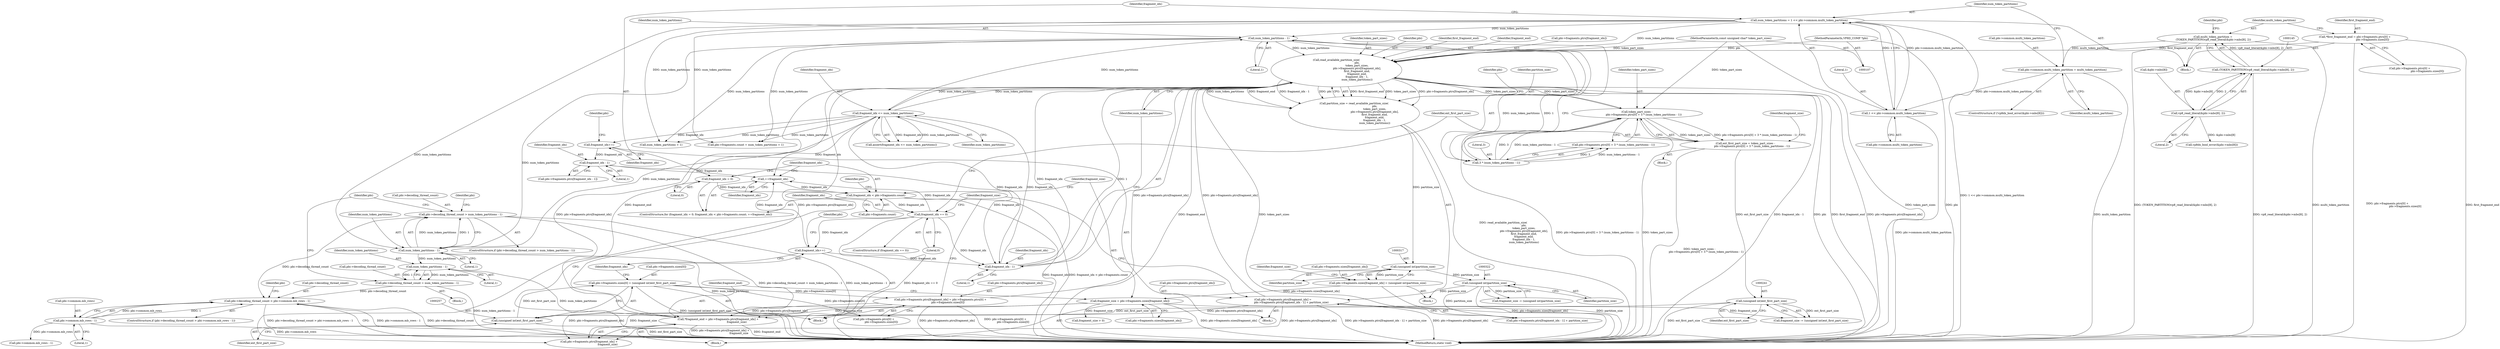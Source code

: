 digraph "0_Android_6886e8e0a9db2dbad723dc37a548233e004b33bc@API" {
"1000429" [label="(Call,pbi->decoding_thread_count > pbi->common.mb_rows - 1)"];
"1000413" [label="(Call,pbi->decoding_thread_count > num_token_partitions - 1)"];
"1000417" [label="(Call,num_token_partitions - 1)"];
"1000235" [label="(Call,num_token_partitions - 1)"];
"1000170" [label="(Call,num_token_partitions = 1 << pbi->common.multi_token_partition)"];
"1000172" [label="(Call,1 << pbi->common.multi_token_partition)"];
"1000163" [label="(Call,pbi->common.multi_token_partition = multi_token_partition)"];
"1000142" [label="(Call,multi_token_partition =\n (TOKEN_PARTITION)vp8_read_literal(&pbi->mbc[8], 2))"];
"1000144" [label="(Call,(TOKEN_PARTITION)vp8_read_literal(&pbi->mbc[8], 2))"];
"1000146" [label="(Call,vp8_read_literal(&pbi->mbc[8], 2))"];
"1000325" [label="(Call,fragment_idx <= num_token_partitions)"];
"1000304" [label="(Call,fragment_idx - 1)"];
"1000259" [label="(Call,fragment_idx++)"];
"1000216" [label="(Call,fragment_idx == 0)"];
"1000183" [label="(Call,fragment_idx < pbi->fragments.count)"];
"1000180" [label="(Call,fragment_idx = 0)"];
"1000190" [label="(Call,++fragment_idx)"];
"1000350" [label="(Call,fragment_idx - 1)"];
"1000333" [label="(Call,fragment_idx++)"];
"1000292" [label="(Call,read_available_partition_size(\n                                                 pbi,\n                                                 token_part_sizes,\n                                                 pbi->fragments.ptrs[fragment_idx],\n                                                 first_fragment_end,\n                                                 fragment_end,\n                                                 fragment_idx - 1,\n                                                 num_token_partitions))"];
"1000108" [label="(MethodParameterIn,VP8D_COMP *pbi)"];
"1000223" [label="(Call,token_part_sizes -\n                pbi->fragments.ptrs[0] + 3 * (num_token_partitions - 1))"];
"1000109" [label="(MethodParameterIn,const unsigned char* token_part_sizes)"];
"1000233" [label="(Call,3 * (num_token_partitions - 1))"];
"1000335" [label="(Call,pbi->fragments.ptrs[fragment_idx] =\n                    pbi->fragments.ptrs[fragment_idx - 1] + partition_size)"];
"1000321" [label="(Call,(unsigned int)partition_size)"];
"1000316" [label="(Call,(unsigned int)partition_size)"];
"1000290" [label="(Call,partition_size = read_available_partition_size(\n                                                 pbi,\n                                                 token_part_sizes,\n                                                 pbi->fragments.ptrs[fragment_idx],\n                                                 first_fragment_end,\n                                                 fragment_end,\n                                                 fragment_idx - 1,\n                                                 num_token_partitions))"];
"1000261" [label="(Call,pbi->fragments.ptrs[fragment_idx] = pbi->fragments.ptrs[0] +\n                  pbi->fragments.sizes[0])"];
"1000248" [label="(Call,pbi->fragments.sizes[0] = (unsigned int)ext_first_part_size)"];
"1000256" [label="(Call,(unsigned int)ext_first_part_size)"];
"1000240" [label="(Call,(unsigned int)ext_first_part_size)"];
"1000221" [label="(Call,ext_first_part_size = token_part_sizes -\n                pbi->fragments.ptrs[0] + 3 * (num_token_partitions - 1))"];
"1000124" [label="(Call,*first_fragment_end = pbi->fragments.ptrs[0] +\n                                          pbi->fragments.sizes[0])"];
"1000204" [label="(Call,*fragment_end = pbi->fragments.ptrs[fragment_idx] +\n                                            fragment_size)"];
"1000194" [label="(Call,fragment_size = pbi->fragments.sizes[fragment_idx])"];
"1000308" [label="(Call,pbi->fragments.sizes[fragment_idx] = (unsigned int)partition_size)"];
"1000421" [label="(Call,pbi->decoding_thread_count = num_token_partitions - 1)"];
"1000425" [label="(Call,num_token_partitions - 1)"];
"1000433" [label="(Call,pbi->common.mb_rows - 1)"];
"1000334" [label="(Identifier,fragment_idx)"];
"1000354" [label="(Call,pbi->fragments.count = num_token_partitions + 1)"];
"1000195" [label="(Identifier,fragment_size)"];
"1000249" [label="(Call,pbi->fragments.sizes[0])"];
"1000180" [label="(Call,fragment_idx = 0)"];
"1000142" [label="(Call,multi_token_partition =\n (TOKEN_PARTITION)vp8_read_literal(&pbi->mbc[8], 2))"];
"1000452" [label="(MethodReturn,static void)"];
"1000153" [label="(Literal,2)"];
"1000235" [label="(Call,num_token_partitions - 1)"];
"1000258" [label="(Identifier,ext_first_part_size)"];
"1000422" [label="(Call,pbi->decoding_thread_count)"];
"1000216" [label="(Call,fragment_idx == 0)"];
"1000351" [label="(Identifier,fragment_idx)"];
"1000239" [label="(Identifier,fragment_size)"];
"1000192" [label="(Block,)"];
"1000169" [label="(Identifier,multi_token_partition)"];
"1000439" [label="(Literal,1)"];
"1000413" [label="(Call,pbi->decoding_thread_count > num_token_partitions - 1)"];
"1000427" [label="(Literal,1)"];
"1000318" [label="(Identifier,partition_size)"];
"1000236" [label="(Identifier,num_token_partitions)"];
"1000217" [label="(Identifier,fragment_idx)"];
"1000181" [label="(Identifier,fragment_idx)"];
"1000302" [label="(Identifier,first_fragment_end)"];
"1000335" [label="(Call,pbi->fragments.ptrs[fragment_idx] =\n                    pbi->fragments.ptrs[fragment_idx - 1] + partition_size)"];
"1000182" [label="(Literal,0)"];
"1000194" [label="(Call,fragment_size = pbi->fragments.sizes[fragment_idx])"];
"1000350" [label="(Call,fragment_idx - 1)"];
"1000320" [label="(Identifier,fragment_size)"];
"1000259" [label="(Call,fragment_idx++)"];
"1000344" [label="(Call,pbi->fragments.ptrs[fragment_idx - 1])"];
"1000445" [label="(Call,pbi->common.mb_rows - 1)"];
"1000183" [label="(Call,fragment_idx < pbi->fragments.count)"];
"1000417" [label="(Call,num_token_partitions - 1)"];
"1000156" [label="(Call,vp8dx_bool_error(&pbi->mbc[8]))"];
"1000108" [label="(MethodParameterIn,VP8D_COMP *pbi)"];
"1000242" [label="(Identifier,ext_first_part_size)"];
"1000163" [label="(Call,pbi->common.multi_token_partition = multi_token_partition)"];
"1000265" [label="(Identifier,pbi)"];
"1000261" [label="(Call,pbi->fragments.ptrs[fragment_idx] = pbi->fragments.ptrs[0] +\n                  pbi->fragments.sizes[0])"];
"1000325" [label="(Call,fragment_idx <= num_token_partitions)"];
"1000312" [label="(Identifier,pbi)"];
"1000233" [label="(Call,3 * (num_token_partitions - 1))"];
"1000219" [label="(Block,)"];
"1000147" [label="(Call,&pbi->mbc[8])"];
"1000240" [label="(Call,(unsigned int)ext_first_part_size)"];
"1000185" [label="(Call,pbi->fragments.count)"];
"1000222" [label="(Identifier,ext_first_part_size)"];
"1000260" [label="(Identifier,fragment_idx)"];
"1000431" [label="(Identifier,pbi)"];
"1000305" [label="(Identifier,fragment_idx)"];
"1000324" [label="(Call,assert(fragment_idx <= num_token_partitions))"];
"1000238" [label="(Call,fragment_size -= (unsigned int)ext_first_part_size)"];
"1000126" [label="(Call,pbi->fragments.ptrs[0] +\n                                          pbi->fragments.sizes[0])"];
"1000303" [label="(Identifier,fragment_end)"];
"1000204" [label="(Call,*fragment_end = pbi->fragments.ptrs[fragment_idx] +\n                                            fragment_size)"];
"1000285" [label="(Call,fragment_size > 0)"];
"1000430" [label="(Call,pbi->decoding_thread_count)"];
"1000295" [label="(Call,pbi->fragments.ptrs[fragment_idx])"];
"1000191" [label="(Identifier,fragment_idx)"];
"1000234" [label="(Literal,3)"];
"1000269" [label="(Call,pbi->fragments.ptrs[0] +\n                  pbi->fragments.sizes[0])"];
"1000171" [label="(Identifier,num_token_partitions)"];
"1000256" [label="(Call,(unsigned int)ext_first_part_size)"];
"1000352" [label="(Literal,1)"];
"1000143" [label="(Identifier,multi_token_partition)"];
"1000262" [label="(Call,pbi->fragments.ptrs[fragment_idx])"];
"1000426" [label="(Identifier,num_token_partitions)"];
"1000327" [label="(Identifier,num_token_partitions)"];
"1000336" [label="(Call,pbi->fragments.ptrs[fragment_idx])"];
"1000154" [label="(ControlStructure,if (!vp8dx_bool_error(&pbi->mbc[8])))"];
"1000237" [label="(Literal,1)"];
"1000323" [label="(Identifier,partition_size)"];
"1000110" [label="(Block,)"];
"1000443" [label="(Identifier,pbi)"];
"1000412" [label="(ControlStructure,if (pbi->decoding_thread_count > num_token_partitions - 1))"];
"1000173" [label="(Literal,1)"];
"1000170" [label="(Call,num_token_partitions = 1 << pbi->common.multi_token_partition)"];
"1000223" [label="(Call,token_part_sizes -\n                pbi->fragments.ptrs[0] + 3 * (num_token_partitions - 1))"];
"1000308" [label="(Call,pbi->fragments.sizes[fragment_idx] = (unsigned int)partition_size)"];
"1000421" [label="(Call,pbi->decoding_thread_count = num_token_partitions - 1)"];
"1000206" [label="(Call,pbi->fragments.ptrs[fragment_idx] +\n                                            fragment_size)"];
"1000164" [label="(Call,pbi->common.multi_token_partition)"];
"1000357" [label="(Identifier,pbi)"];
"1000309" [label="(Call,pbi->fragments.sizes[fragment_idx])"];
"1000425" [label="(Call,num_token_partitions - 1)"];
"1000339" [label="(Identifier,pbi)"];
"1000326" [label="(Identifier,fragment_idx)"];
"1000414" [label="(Call,pbi->decoding_thread_count)"];
"1000433" [label="(Call,pbi->common.mb_rows - 1)"];
"1000196" [label="(Call,pbi->fragments.sizes[fragment_idx])"];
"1000333" [label="(Call,fragment_idx++)"];
"1000304" [label="(Call,fragment_idx - 1)"];
"1000225" [label="(Call,pbi->fragments.ptrs[0] + 3 * (num_token_partitions - 1))"];
"1000248" [label="(Call,pbi->fragments.sizes[0] = (unsigned int)ext_first_part_size)"];
"1000360" [label="(Call,num_token_partitions + 1)"];
"1000307" [label="(Identifier,num_token_partitions)"];
"1000286" [label="(Identifier,fragment_size)"];
"1000146" [label="(Call,vp8_read_literal(&pbi->mbc[8], 2))"];
"1000291" [label="(Identifier,partition_size)"];
"1000109" [label="(MethodParameterIn,const unsigned char* token_part_sizes)"];
"1000190" [label="(Call,++fragment_idx)"];
"1000428" [label="(ControlStructure,if (pbi->decoding_thread_count > pbi->common.mb_rows - 1))"];
"1000124" [label="(Call,*first_fragment_end = pbi->fragments.ptrs[0] +\n                                          pbi->fragments.sizes[0])"];
"1000144" [label="(Call,(TOKEN_PARTITION)vp8_read_literal(&pbi->mbc[8], 2))"];
"1000321" [label="(Call,(unsigned int)partition_size)"];
"1000294" [label="(Identifier,token_part_sizes)"];
"1000316" [label="(Call,(unsigned int)partition_size)"];
"1000319" [label="(Call,fragment_size -= (unsigned int)partition_size)"];
"1000332" [label="(Block,)"];
"1000160" [label="(Identifier,pbi)"];
"1000174" [label="(Call,pbi->common.multi_token_partition)"];
"1000290" [label="(Call,partition_size = read_available_partition_size(\n                                                 pbi,\n                                                 token_part_sizes,\n                                                 pbi->fragments.ptrs[fragment_idx],\n                                                 first_fragment_end,\n                                                 fragment_end,\n                                                 fragment_idx - 1,\n                                                 num_token_partitions))"];
"1000221" [label="(Call,ext_first_part_size = token_part_sizes -\n                pbi->fragments.ptrs[0] + 3 * (num_token_partitions - 1))"];
"1000184" [label="(Identifier,fragment_idx)"];
"1000429" [label="(Call,pbi->decoding_thread_count > pbi->common.mb_rows - 1)"];
"1000423" [label="(Identifier,pbi)"];
"1000292" [label="(Call,read_available_partition_size(\n                                                 pbi,\n                                                 token_part_sizes,\n                                                 pbi->fragments.ptrs[fragment_idx],\n                                                 first_fragment_end,\n                                                 fragment_end,\n                                                 fragment_idx - 1,\n                                                 num_token_partitions))"];
"1000125" [label="(Identifier,first_fragment_end)"];
"1000306" [label="(Literal,1)"];
"1000420" [label="(Block,)"];
"1000247" [label="(Block,)"];
"1000419" [label="(Literal,1)"];
"1000224" [label="(Identifier,token_part_sizes)"];
"1000288" [label="(Block,)"];
"1000343" [label="(Call,pbi->fragments.ptrs[fragment_idx - 1] + partition_size)"];
"1000434" [label="(Call,pbi->common.mb_rows)"];
"1000218" [label="(Literal,0)"];
"1000179" [label="(ControlStructure,for (fragment_idx = 0; fragment_idx < pbi->fragments.count; ++fragment_idx))"];
"1000205" [label="(Identifier,fragment_end)"];
"1000418" [label="(Identifier,num_token_partitions)"];
"1000172" [label="(Call,1 << pbi->common.multi_token_partition)"];
"1000293" [label="(Identifier,pbi)"];
"1000215" [label="(ControlStructure,if (fragment_idx == 0))"];
"1000429" -> "1000428"  [label="AST: "];
"1000429" -> "1000433"  [label="CFG: "];
"1000430" -> "1000429"  [label="AST: "];
"1000433" -> "1000429"  [label="AST: "];
"1000443" -> "1000429"  [label="CFG: "];
"1000452" -> "1000429"  [label="CFG: "];
"1000429" -> "1000452"  [label="DDG: pbi->common.mb_rows - 1"];
"1000429" -> "1000452"  [label="DDG: pbi->decoding_thread_count"];
"1000429" -> "1000452"  [label="DDG: pbi->decoding_thread_count > pbi->common.mb_rows - 1"];
"1000413" -> "1000429"  [label="DDG: pbi->decoding_thread_count"];
"1000421" -> "1000429"  [label="DDG: pbi->decoding_thread_count"];
"1000433" -> "1000429"  [label="DDG: pbi->common.mb_rows"];
"1000433" -> "1000429"  [label="DDG: 1"];
"1000413" -> "1000412"  [label="AST: "];
"1000413" -> "1000417"  [label="CFG: "];
"1000414" -> "1000413"  [label="AST: "];
"1000417" -> "1000413"  [label="AST: "];
"1000423" -> "1000413"  [label="CFG: "];
"1000431" -> "1000413"  [label="CFG: "];
"1000413" -> "1000452"  [label="DDG: pbi->decoding_thread_count > num_token_partitions - 1"];
"1000413" -> "1000452"  [label="DDG: num_token_partitions - 1"];
"1000417" -> "1000413"  [label="DDG: num_token_partitions"];
"1000417" -> "1000413"  [label="DDG: 1"];
"1000417" -> "1000419"  [label="CFG: "];
"1000418" -> "1000417"  [label="AST: "];
"1000419" -> "1000417"  [label="AST: "];
"1000417" -> "1000452"  [label="DDG: num_token_partitions"];
"1000235" -> "1000417"  [label="DDG: num_token_partitions"];
"1000170" -> "1000417"  [label="DDG: num_token_partitions"];
"1000325" -> "1000417"  [label="DDG: num_token_partitions"];
"1000417" -> "1000425"  [label="DDG: num_token_partitions"];
"1000235" -> "1000233"  [label="AST: "];
"1000235" -> "1000237"  [label="CFG: "];
"1000236" -> "1000235"  [label="AST: "];
"1000237" -> "1000235"  [label="AST: "];
"1000233" -> "1000235"  [label="CFG: "];
"1000235" -> "1000233"  [label="DDG: num_token_partitions"];
"1000235" -> "1000233"  [label="DDG: 1"];
"1000170" -> "1000235"  [label="DDG: num_token_partitions"];
"1000325" -> "1000235"  [label="DDG: num_token_partitions"];
"1000235" -> "1000292"  [label="DDG: num_token_partitions"];
"1000235" -> "1000354"  [label="DDG: num_token_partitions"];
"1000235" -> "1000360"  [label="DDG: num_token_partitions"];
"1000170" -> "1000110"  [label="AST: "];
"1000170" -> "1000172"  [label="CFG: "];
"1000171" -> "1000170"  [label="AST: "];
"1000172" -> "1000170"  [label="AST: "];
"1000181" -> "1000170"  [label="CFG: "];
"1000170" -> "1000452"  [label="DDG: 1 << pbi->common.multi_token_partition"];
"1000172" -> "1000170"  [label="DDG: 1"];
"1000172" -> "1000170"  [label="DDG: pbi->common.multi_token_partition"];
"1000170" -> "1000292"  [label="DDG: num_token_partitions"];
"1000170" -> "1000354"  [label="DDG: num_token_partitions"];
"1000170" -> "1000360"  [label="DDG: num_token_partitions"];
"1000172" -> "1000174"  [label="CFG: "];
"1000173" -> "1000172"  [label="AST: "];
"1000174" -> "1000172"  [label="AST: "];
"1000172" -> "1000452"  [label="DDG: pbi->common.multi_token_partition"];
"1000163" -> "1000172"  [label="DDG: pbi->common.multi_token_partition"];
"1000163" -> "1000154"  [label="AST: "];
"1000163" -> "1000169"  [label="CFG: "];
"1000164" -> "1000163"  [label="AST: "];
"1000169" -> "1000163"  [label="AST: "];
"1000171" -> "1000163"  [label="CFG: "];
"1000163" -> "1000452"  [label="DDG: multi_token_partition"];
"1000142" -> "1000163"  [label="DDG: multi_token_partition"];
"1000142" -> "1000110"  [label="AST: "];
"1000142" -> "1000144"  [label="CFG: "];
"1000143" -> "1000142"  [label="AST: "];
"1000144" -> "1000142"  [label="AST: "];
"1000160" -> "1000142"  [label="CFG: "];
"1000142" -> "1000452"  [label="DDG: (TOKEN_PARTITION)vp8_read_literal(&pbi->mbc[8], 2)"];
"1000142" -> "1000452"  [label="DDG: multi_token_partition"];
"1000144" -> "1000142"  [label="DDG: vp8_read_literal(&pbi->mbc[8], 2)"];
"1000144" -> "1000146"  [label="CFG: "];
"1000145" -> "1000144"  [label="AST: "];
"1000146" -> "1000144"  [label="AST: "];
"1000144" -> "1000452"  [label="DDG: vp8_read_literal(&pbi->mbc[8], 2)"];
"1000146" -> "1000144"  [label="DDG: &pbi->mbc[8]"];
"1000146" -> "1000144"  [label="DDG: 2"];
"1000146" -> "1000153"  [label="CFG: "];
"1000147" -> "1000146"  [label="AST: "];
"1000153" -> "1000146"  [label="AST: "];
"1000146" -> "1000156"  [label="DDG: &pbi->mbc[8]"];
"1000325" -> "1000324"  [label="AST: "];
"1000325" -> "1000327"  [label="CFG: "];
"1000326" -> "1000325"  [label="AST: "];
"1000327" -> "1000325"  [label="AST: "];
"1000324" -> "1000325"  [label="CFG: "];
"1000325" -> "1000190"  [label="DDG: fragment_idx"];
"1000325" -> "1000304"  [label="DDG: fragment_idx"];
"1000325" -> "1000292"  [label="DDG: num_token_partitions"];
"1000325" -> "1000324"  [label="DDG: fragment_idx"];
"1000325" -> "1000324"  [label="DDG: num_token_partitions"];
"1000304" -> "1000325"  [label="DDG: fragment_idx"];
"1000292" -> "1000325"  [label="DDG: num_token_partitions"];
"1000325" -> "1000333"  [label="DDG: fragment_idx"];
"1000325" -> "1000354"  [label="DDG: num_token_partitions"];
"1000325" -> "1000360"  [label="DDG: num_token_partitions"];
"1000304" -> "1000292"  [label="AST: "];
"1000304" -> "1000306"  [label="CFG: "];
"1000305" -> "1000304"  [label="AST: "];
"1000306" -> "1000304"  [label="AST: "];
"1000307" -> "1000304"  [label="CFG: "];
"1000304" -> "1000292"  [label="DDG: fragment_idx"];
"1000304" -> "1000292"  [label="DDG: 1"];
"1000259" -> "1000304"  [label="DDG: fragment_idx"];
"1000350" -> "1000304"  [label="DDG: fragment_idx"];
"1000216" -> "1000304"  [label="DDG: fragment_idx"];
"1000259" -> "1000247"  [label="AST: "];
"1000259" -> "1000260"  [label="CFG: "];
"1000260" -> "1000259"  [label="AST: "];
"1000265" -> "1000259"  [label="CFG: "];
"1000259" -> "1000190"  [label="DDG: fragment_idx"];
"1000216" -> "1000259"  [label="DDG: fragment_idx"];
"1000216" -> "1000215"  [label="AST: "];
"1000216" -> "1000218"  [label="CFG: "];
"1000217" -> "1000216"  [label="AST: "];
"1000218" -> "1000216"  [label="AST: "];
"1000222" -> "1000216"  [label="CFG: "];
"1000286" -> "1000216"  [label="CFG: "];
"1000216" -> "1000452"  [label="DDG: fragment_idx == 0"];
"1000216" -> "1000190"  [label="DDG: fragment_idx"];
"1000183" -> "1000216"  [label="DDG: fragment_idx"];
"1000183" -> "1000179"  [label="AST: "];
"1000183" -> "1000185"  [label="CFG: "];
"1000184" -> "1000183"  [label="AST: "];
"1000185" -> "1000183"  [label="AST: "];
"1000195" -> "1000183"  [label="CFG: "];
"1000357" -> "1000183"  [label="CFG: "];
"1000183" -> "1000452"  [label="DDG: fragment_idx"];
"1000183" -> "1000452"  [label="DDG: fragment_idx < pbi->fragments.count"];
"1000180" -> "1000183"  [label="DDG: fragment_idx"];
"1000190" -> "1000183"  [label="DDG: fragment_idx"];
"1000180" -> "1000179"  [label="AST: "];
"1000180" -> "1000182"  [label="CFG: "];
"1000181" -> "1000180"  [label="AST: "];
"1000182" -> "1000180"  [label="AST: "];
"1000184" -> "1000180"  [label="CFG: "];
"1000190" -> "1000179"  [label="AST: "];
"1000190" -> "1000191"  [label="CFG: "];
"1000191" -> "1000190"  [label="AST: "];
"1000184" -> "1000190"  [label="CFG: "];
"1000350" -> "1000190"  [label="DDG: fragment_idx"];
"1000350" -> "1000344"  [label="AST: "];
"1000350" -> "1000352"  [label="CFG: "];
"1000351" -> "1000350"  [label="AST: "];
"1000352" -> "1000350"  [label="AST: "];
"1000344" -> "1000350"  [label="CFG: "];
"1000333" -> "1000350"  [label="DDG: fragment_idx"];
"1000333" -> "1000332"  [label="AST: "];
"1000333" -> "1000334"  [label="CFG: "];
"1000334" -> "1000333"  [label="AST: "];
"1000339" -> "1000333"  [label="CFG: "];
"1000292" -> "1000290"  [label="AST: "];
"1000292" -> "1000307"  [label="CFG: "];
"1000293" -> "1000292"  [label="AST: "];
"1000294" -> "1000292"  [label="AST: "];
"1000295" -> "1000292"  [label="AST: "];
"1000302" -> "1000292"  [label="AST: "];
"1000303" -> "1000292"  [label="AST: "];
"1000307" -> "1000292"  [label="AST: "];
"1000290" -> "1000292"  [label="CFG: "];
"1000292" -> "1000452"  [label="DDG: fragment_end"];
"1000292" -> "1000452"  [label="DDG: token_part_sizes"];
"1000292" -> "1000452"  [label="DDG: fragment_idx - 1"];
"1000292" -> "1000452"  [label="DDG: pbi"];
"1000292" -> "1000452"  [label="DDG: first_fragment_end"];
"1000292" -> "1000452"  [label="DDG: pbi->fragments.ptrs[fragment_idx]"];
"1000292" -> "1000204"  [label="DDG: pbi->fragments.ptrs[fragment_idx]"];
"1000292" -> "1000206"  [label="DDG: pbi->fragments.ptrs[fragment_idx]"];
"1000292" -> "1000223"  [label="DDG: token_part_sizes"];
"1000292" -> "1000290"  [label="DDG: first_fragment_end"];
"1000292" -> "1000290"  [label="DDG: token_part_sizes"];
"1000292" -> "1000290"  [label="DDG: pbi->fragments.ptrs[fragment_idx]"];
"1000292" -> "1000290"  [label="DDG: num_token_partitions"];
"1000292" -> "1000290"  [label="DDG: fragment_end"];
"1000292" -> "1000290"  [label="DDG: fragment_idx - 1"];
"1000292" -> "1000290"  [label="DDG: pbi"];
"1000108" -> "1000292"  [label="DDG: pbi"];
"1000223" -> "1000292"  [label="DDG: token_part_sizes"];
"1000109" -> "1000292"  [label="DDG: token_part_sizes"];
"1000335" -> "1000292"  [label="DDG: pbi->fragments.ptrs[fragment_idx]"];
"1000261" -> "1000292"  [label="DDG: pbi->fragments.ptrs[fragment_idx]"];
"1000124" -> "1000292"  [label="DDG: first_fragment_end"];
"1000204" -> "1000292"  [label="DDG: fragment_end"];
"1000108" -> "1000107"  [label="AST: "];
"1000108" -> "1000452"  [label="DDG: pbi"];
"1000223" -> "1000221"  [label="AST: "];
"1000223" -> "1000225"  [label="CFG: "];
"1000224" -> "1000223"  [label="AST: "];
"1000225" -> "1000223"  [label="AST: "];
"1000221" -> "1000223"  [label="CFG: "];
"1000223" -> "1000452"  [label="DDG: pbi->fragments.ptrs[0] + 3 * (num_token_partitions - 1)"];
"1000223" -> "1000452"  [label="DDG: token_part_sizes"];
"1000223" -> "1000221"  [label="DDG: token_part_sizes"];
"1000223" -> "1000221"  [label="DDG: pbi->fragments.ptrs[0] + 3 * (num_token_partitions - 1)"];
"1000109" -> "1000223"  [label="DDG: token_part_sizes"];
"1000233" -> "1000223"  [label="DDG: 3"];
"1000233" -> "1000223"  [label="DDG: num_token_partitions - 1"];
"1000109" -> "1000107"  [label="AST: "];
"1000109" -> "1000452"  [label="DDG: token_part_sizes"];
"1000233" -> "1000225"  [label="AST: "];
"1000234" -> "1000233"  [label="AST: "];
"1000225" -> "1000233"  [label="CFG: "];
"1000233" -> "1000225"  [label="DDG: 3"];
"1000233" -> "1000225"  [label="DDG: num_token_partitions - 1"];
"1000335" -> "1000332"  [label="AST: "];
"1000335" -> "1000343"  [label="CFG: "];
"1000336" -> "1000335"  [label="AST: "];
"1000343" -> "1000335"  [label="AST: "];
"1000286" -> "1000335"  [label="CFG: "];
"1000335" -> "1000452"  [label="DDG: pbi->fragments.ptrs[fragment_idx]"];
"1000335" -> "1000452"  [label="DDG: pbi->fragments.ptrs[fragment_idx - 1] + partition_size"];
"1000335" -> "1000204"  [label="DDG: pbi->fragments.ptrs[fragment_idx]"];
"1000335" -> "1000206"  [label="DDG: pbi->fragments.ptrs[fragment_idx]"];
"1000321" -> "1000335"  [label="DDG: partition_size"];
"1000321" -> "1000319"  [label="AST: "];
"1000321" -> "1000323"  [label="CFG: "];
"1000322" -> "1000321"  [label="AST: "];
"1000323" -> "1000321"  [label="AST: "];
"1000319" -> "1000321"  [label="CFG: "];
"1000321" -> "1000452"  [label="DDG: partition_size"];
"1000321" -> "1000319"  [label="DDG: partition_size"];
"1000316" -> "1000321"  [label="DDG: partition_size"];
"1000321" -> "1000343"  [label="DDG: partition_size"];
"1000316" -> "1000308"  [label="AST: "];
"1000316" -> "1000318"  [label="CFG: "];
"1000317" -> "1000316"  [label="AST: "];
"1000318" -> "1000316"  [label="AST: "];
"1000308" -> "1000316"  [label="CFG: "];
"1000316" -> "1000308"  [label="DDG: partition_size"];
"1000290" -> "1000316"  [label="DDG: partition_size"];
"1000290" -> "1000288"  [label="AST: "];
"1000291" -> "1000290"  [label="AST: "];
"1000312" -> "1000290"  [label="CFG: "];
"1000290" -> "1000452"  [label="DDG: read_available_partition_size(\n                                                 pbi,\n                                                 token_part_sizes,\n                                                 pbi->fragments.ptrs[fragment_idx],\n                                                 first_fragment_end,\n                                                 fragment_end,\n                                                 fragment_idx - 1,\n                                                 num_token_partitions)"];
"1000261" -> "1000247"  [label="AST: "];
"1000261" -> "1000269"  [label="CFG: "];
"1000262" -> "1000261"  [label="AST: "];
"1000269" -> "1000261"  [label="AST: "];
"1000286" -> "1000261"  [label="CFG: "];
"1000261" -> "1000452"  [label="DDG: pbi->fragments.ptrs[fragment_idx]"];
"1000261" -> "1000452"  [label="DDG: pbi->fragments.ptrs[0] +\n                  pbi->fragments.sizes[0]"];
"1000261" -> "1000204"  [label="DDG: pbi->fragments.ptrs[fragment_idx]"];
"1000261" -> "1000206"  [label="DDG: pbi->fragments.ptrs[fragment_idx]"];
"1000248" -> "1000261"  [label="DDG: pbi->fragments.sizes[0]"];
"1000248" -> "1000247"  [label="AST: "];
"1000248" -> "1000256"  [label="CFG: "];
"1000249" -> "1000248"  [label="AST: "];
"1000256" -> "1000248"  [label="AST: "];
"1000260" -> "1000248"  [label="CFG: "];
"1000248" -> "1000452"  [label="DDG: (unsigned int)ext_first_part_size"];
"1000256" -> "1000248"  [label="DDG: ext_first_part_size"];
"1000248" -> "1000269"  [label="DDG: pbi->fragments.sizes[0]"];
"1000256" -> "1000258"  [label="CFG: "];
"1000257" -> "1000256"  [label="AST: "];
"1000258" -> "1000256"  [label="AST: "];
"1000256" -> "1000452"  [label="DDG: ext_first_part_size"];
"1000240" -> "1000256"  [label="DDG: ext_first_part_size"];
"1000240" -> "1000238"  [label="AST: "];
"1000240" -> "1000242"  [label="CFG: "];
"1000241" -> "1000240"  [label="AST: "];
"1000242" -> "1000240"  [label="AST: "];
"1000238" -> "1000240"  [label="CFG: "];
"1000240" -> "1000452"  [label="DDG: ext_first_part_size"];
"1000240" -> "1000238"  [label="DDG: ext_first_part_size"];
"1000221" -> "1000240"  [label="DDG: ext_first_part_size"];
"1000221" -> "1000219"  [label="AST: "];
"1000222" -> "1000221"  [label="AST: "];
"1000239" -> "1000221"  [label="CFG: "];
"1000221" -> "1000452"  [label="DDG: token_part_sizes -\n                pbi->fragments.ptrs[0] + 3 * (num_token_partitions - 1)"];
"1000124" -> "1000110"  [label="AST: "];
"1000124" -> "1000126"  [label="CFG: "];
"1000125" -> "1000124"  [label="AST: "];
"1000126" -> "1000124"  [label="AST: "];
"1000143" -> "1000124"  [label="CFG: "];
"1000124" -> "1000452"  [label="DDG: pbi->fragments.ptrs[0] +\n                                          pbi->fragments.sizes[0]"];
"1000124" -> "1000452"  [label="DDG: first_fragment_end"];
"1000204" -> "1000192"  [label="AST: "];
"1000204" -> "1000206"  [label="CFG: "];
"1000205" -> "1000204"  [label="AST: "];
"1000206" -> "1000204"  [label="AST: "];
"1000217" -> "1000204"  [label="CFG: "];
"1000204" -> "1000452"  [label="DDG: pbi->fragments.ptrs[fragment_idx] +\n                                            fragment_size"];
"1000204" -> "1000452"  [label="DDG: fragment_end"];
"1000194" -> "1000204"  [label="DDG: fragment_size"];
"1000194" -> "1000192"  [label="AST: "];
"1000194" -> "1000196"  [label="CFG: "];
"1000195" -> "1000194"  [label="AST: "];
"1000196" -> "1000194"  [label="AST: "];
"1000205" -> "1000194"  [label="CFG: "];
"1000194" -> "1000452"  [label="DDG: pbi->fragments.sizes[fragment_idx]"];
"1000308" -> "1000194"  [label="DDG: pbi->fragments.sizes[fragment_idx]"];
"1000194" -> "1000206"  [label="DDG: fragment_size"];
"1000194" -> "1000238"  [label="DDG: fragment_size"];
"1000194" -> "1000285"  [label="DDG: fragment_size"];
"1000308" -> "1000288"  [label="AST: "];
"1000309" -> "1000308"  [label="AST: "];
"1000320" -> "1000308"  [label="CFG: "];
"1000308" -> "1000452"  [label="DDG: pbi->fragments.sizes[fragment_idx]"];
"1000421" -> "1000420"  [label="AST: "];
"1000421" -> "1000425"  [label="CFG: "];
"1000422" -> "1000421"  [label="AST: "];
"1000425" -> "1000421"  [label="AST: "];
"1000431" -> "1000421"  [label="CFG: "];
"1000421" -> "1000452"  [label="DDG: num_token_partitions - 1"];
"1000425" -> "1000421"  [label="DDG: num_token_partitions"];
"1000425" -> "1000421"  [label="DDG: 1"];
"1000425" -> "1000427"  [label="CFG: "];
"1000426" -> "1000425"  [label="AST: "];
"1000427" -> "1000425"  [label="AST: "];
"1000425" -> "1000452"  [label="DDG: num_token_partitions"];
"1000433" -> "1000439"  [label="CFG: "];
"1000434" -> "1000433"  [label="AST: "];
"1000439" -> "1000433"  [label="AST: "];
"1000433" -> "1000452"  [label="DDG: pbi->common.mb_rows"];
"1000433" -> "1000445"  [label="DDG: pbi->common.mb_rows"];
}
